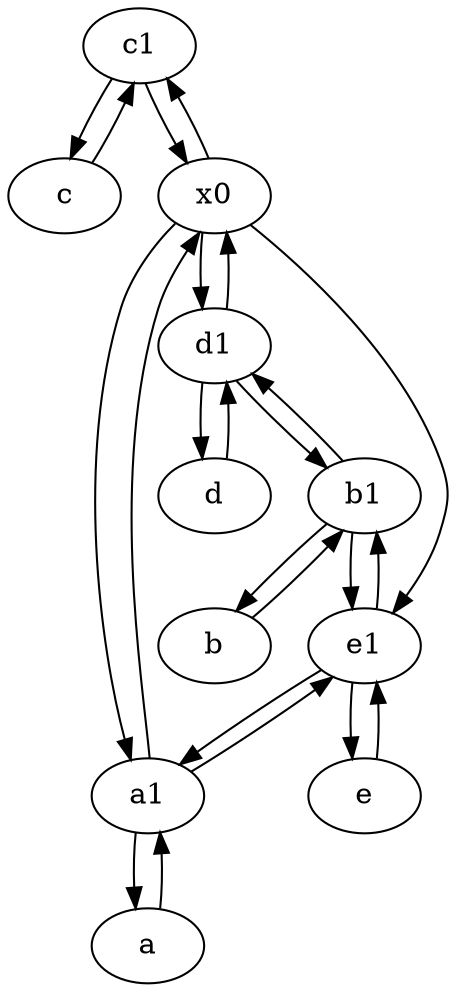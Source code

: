 digraph  {
	c1 [pos="30,15!"];
	a1 [pos="40,15!"];
	b [pos="50,20!"];
	d [pos="20,30!"];
	e1 [pos="25,45!"];
	d1 [pos="25,30!"];
	a [pos="40,10!"];
	e [pos="30,50!"];
	c [pos="20,10!"];
	b1 [pos="45,20!"];
	x0;
	a -> a1;
	x0 -> a1;
	d1 -> b1;
	a1 -> x0;
	a1 -> a;
	b1 -> d1;
	b1 -> b;
	b -> b1;
	x0 -> e1;
	e1 -> b1;
	d -> d1;
	d1 -> x0;
	e1 -> e;
	c1 -> c;
	c -> c1;
	e1 -> a1;
	c1 -> x0;
	x0 -> c1;
	a1 -> e1;
	b1 -> e1;
	d1 -> d;
	e -> e1;
	x0 -> d1;

	}